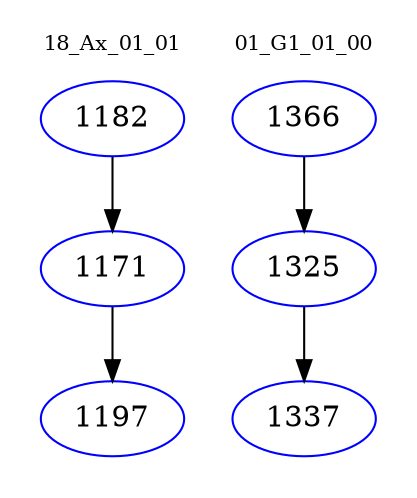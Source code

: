 digraph{
subgraph cluster_0 {
color = white
label = "18_Ax_01_01";
fontsize=10;
T0_1182 [label="1182", color="blue"]
T0_1182 -> T0_1171 [color="black"]
T0_1171 [label="1171", color="blue"]
T0_1171 -> T0_1197 [color="black"]
T0_1197 [label="1197", color="blue"]
}
subgraph cluster_1 {
color = white
label = "01_G1_01_00";
fontsize=10;
T1_1366 [label="1366", color="blue"]
T1_1366 -> T1_1325 [color="black"]
T1_1325 [label="1325", color="blue"]
T1_1325 -> T1_1337 [color="black"]
T1_1337 [label="1337", color="blue"]
}
}
